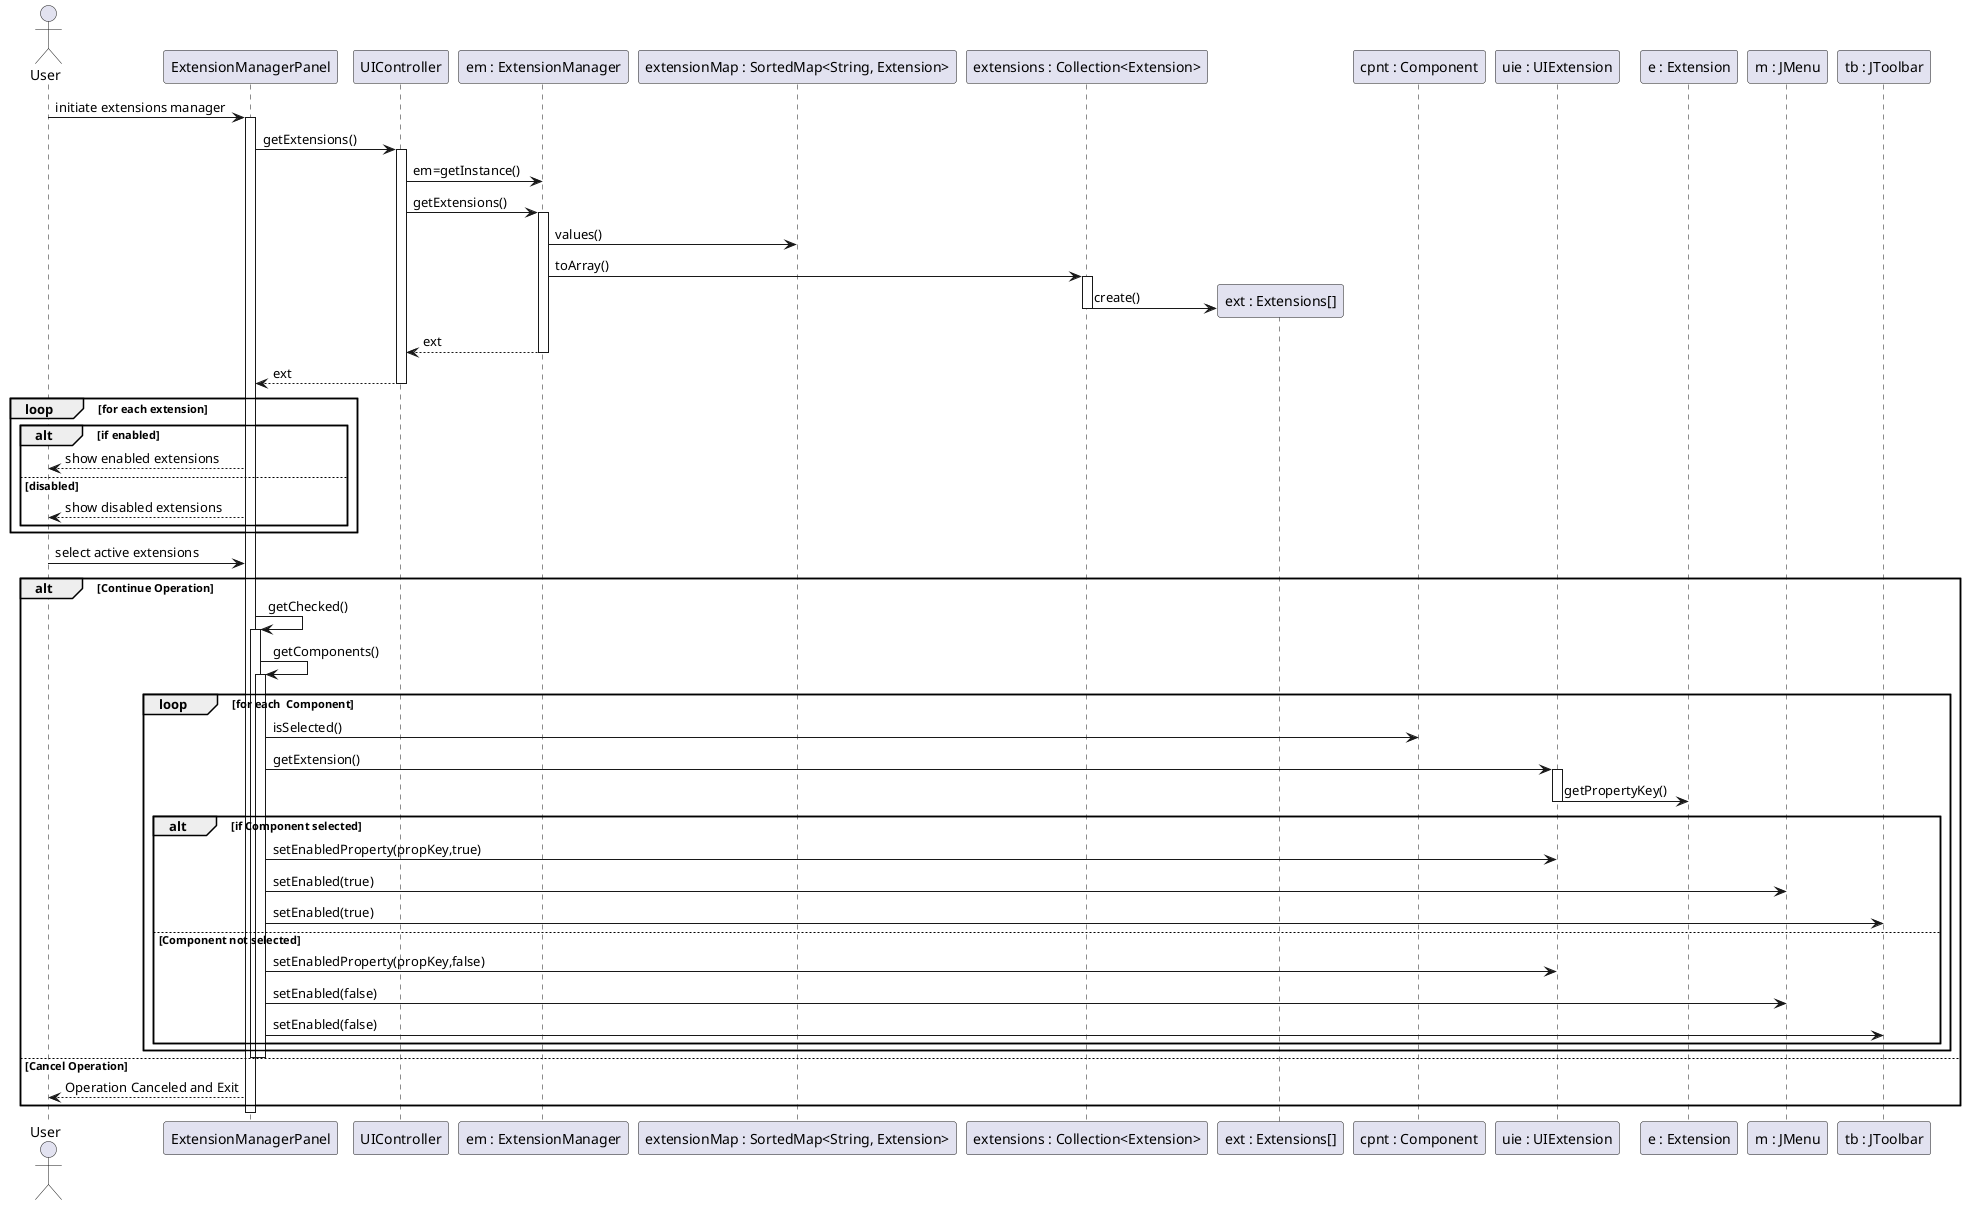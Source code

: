 @startuml doc-files/core01_01_enable_disable_extensions_SD.png
actor User
participant "ExtensionManagerPanel" as EMpanel
participant "UIController" as UICtrl
participant "em : ExtensionManager" as ExtMngr
participant "extensionMap : SortedMap<String, Extension>" as extMap
participant "extensions : Collection<Extension>" as Coll
participant "ext : Extensions[]" as ext 
participant "cpnt : Component" as cpnt
participant "uie : UIExtension" as uie
participant "e : Extension" as e1 
participant "m : JMenu" as menu
participant "tb : JToolbar" as tb

User -> EMpanel : initiate extensions manager
activate EMpanel
    EMpanel -> UICtrl : getExtensions()
    activate UICtrl
        UICtrl -> ExtMngr : em=getInstance()
        UICtrl -> ExtMngr : getExtensions()
        activate ExtMngr
            ExtMngr -> extMap : values()
            ExtMngr -> Coll : toArray()
            activate Coll
                create ext
                Coll -> ext : create()
            deactivate Coll
            ExtMngr --> UICtrl : ext
        deactivate ExtMngr
        UICtrl --> EMpanel : ext
    deactivate UICtrl
    loop for each extension
        alt if enabled
            EMpanel --> User : show enabled extensions
        else disabled
            EMpanel --> User : show disabled extensions
        end
    end
User -> EMpanel : select active extensions
alt Continue Operation
    EMpanel -> EMpanel : getChecked()
    activate EMpanel
        EMpanel -> EMpanel : getComponents()
        activate EMpanel
            loop for each  Component
                EMpanel -> cpnt : isSelected()
                EMpanel -> uie : getExtension()
                activate uie
                uie -> e1 : getPropertyKey()
                deactivate uie
                alt if Component selected
                    EMpanel -> uie : setEnabledProperty(propKey,true)
                    EMpanel -> menu : setEnabled(true)
                    EMpanel -> tb : setEnabled(true)
                else Component not selected
                    EMpanel -> uie : setEnabledProperty(propKey,false)
                    EMpanel -> menu : setEnabled(false)
                    EMpanel -> tb : setEnabled(false)
                end
            end
        deactivate EMpanel
    deactivate EMpanel
else Cancel Operation
    EMpanel --> User : Operation Canceled and Exit
end
deactivate EMpanel
@enduml
